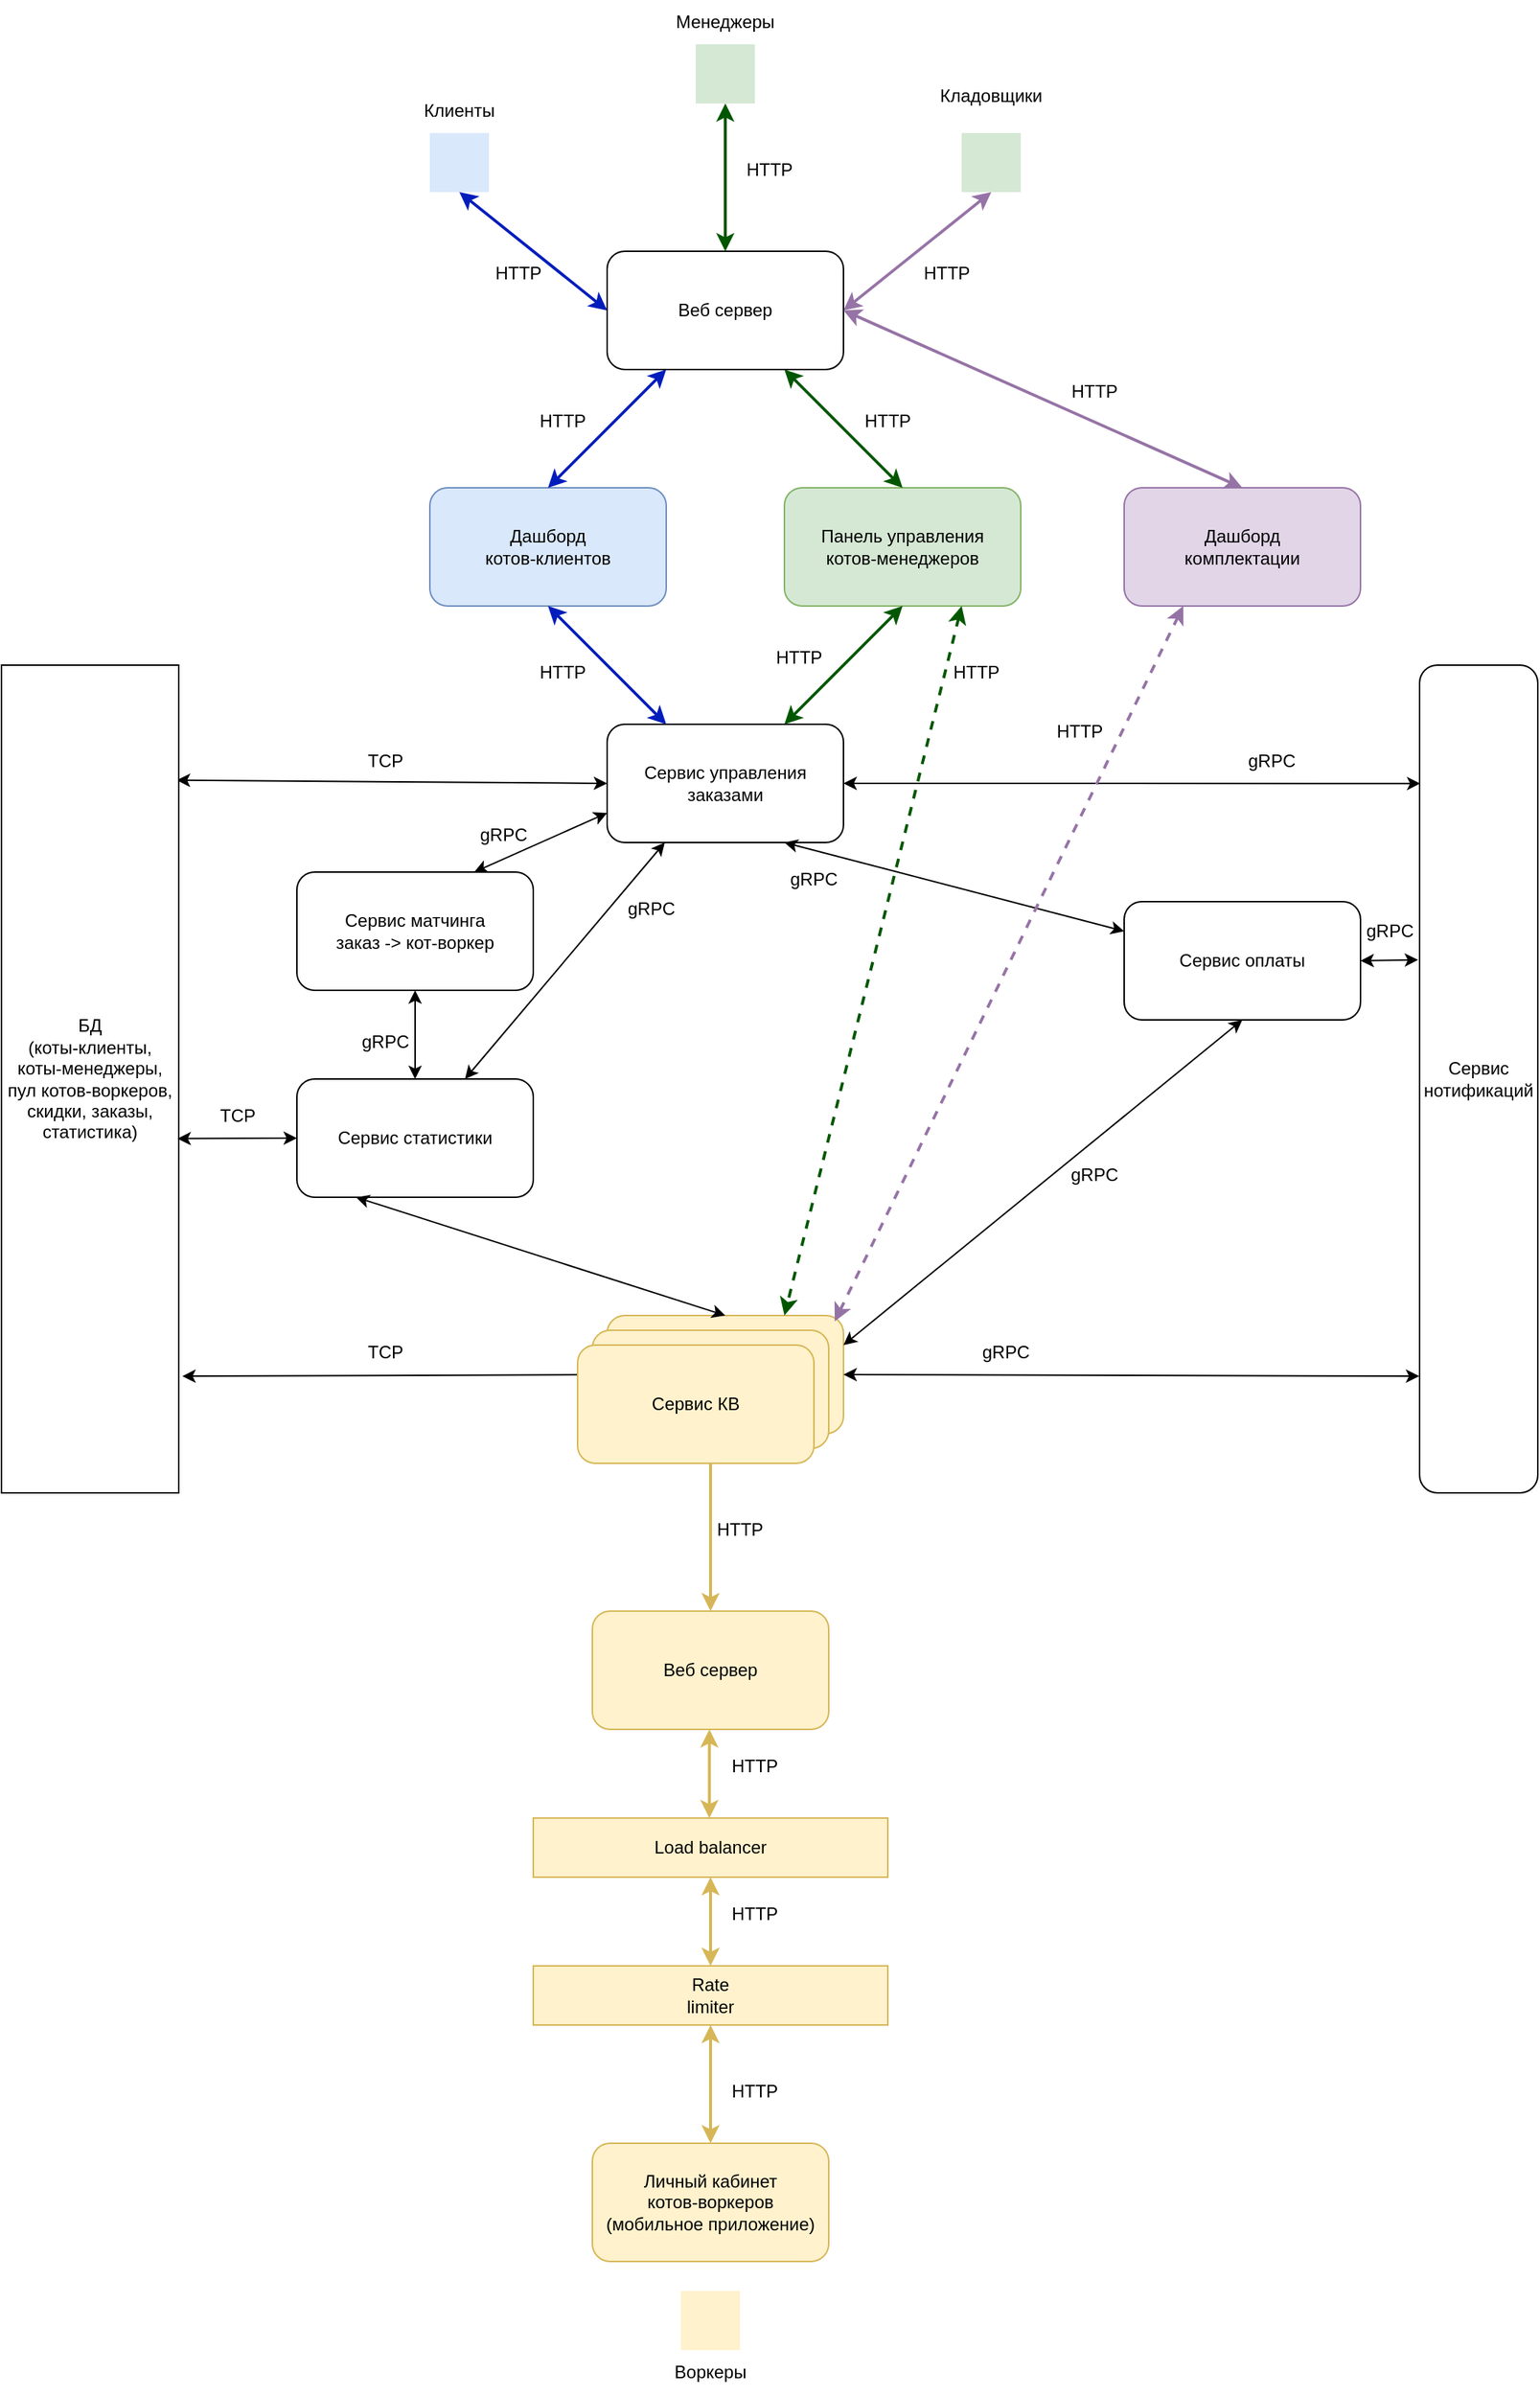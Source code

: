 <mxfile version="21.2.8" type="device">
  <diagram name="Page-1" id="tFUpt3o5nHNr9tBdtzfP">
    <mxGraphModel dx="975" dy="743" grid="1" gridSize="10" guides="1" tooltips="1" connect="1" arrows="1" fold="1" page="1" pageScale="1" pageWidth="2339" pageHeight="3300" math="0" shadow="0">
      <root>
        <mxCell id="0" />
        <mxCell id="1" parent="0" />
        <mxCell id="RoVACdvSNBmBvw459fJG-1" value="Дашборд&lt;br&gt;котов-клиентов" style="rounded=1;whiteSpace=wrap;html=1;fillColor=#dae8fc;strokeColor=#6c8ebf;" parent="1" vertex="1">
          <mxGeometry x="370" y="340" width="160" height="80" as="geometry" />
        </mxCell>
        <mxCell id="RoVACdvSNBmBvw459fJG-2" value="" style="endArrow=classic;html=1;rounded=0;exitX=0.5;exitY=1;exitDx=0;exitDy=0;entryX=0;entryY=0.5;entryDx=0;entryDy=0;startArrow=classic;startFill=1;fillColor=#0050ef;strokeColor=#001DBC;strokeWidth=2;" parent="1" source="RoVACdvSNBmBvw459fJG-6" target="RoVACdvSNBmBvw459fJG-24" edge="1">
          <mxGeometry width="50" height="50" relative="1" as="geometry">
            <mxPoint x="730" y="340" as="sourcePoint" />
            <mxPoint x="730" y="470" as="targetPoint" />
          </mxGeometry>
        </mxCell>
        <mxCell id="RoVACdvSNBmBvw459fJG-4" value="Клиенты" style="text;html=1;strokeColor=none;fillColor=none;align=center;verticalAlign=middle;whiteSpace=wrap;rounded=0;" parent="1" vertex="1">
          <mxGeometry x="360" y="70" width="60" height="30" as="geometry" />
        </mxCell>
        <mxCell id="RoVACdvSNBmBvw459fJG-6" value="" style="shape=image;html=1;verticalAlign=top;verticalLabelPosition=bottom;labelBackgroundColor=#ffffff;imageAspect=0;aspect=fixed;image=https://cdn0.iconfinder.com/data/icons/phosphor-light-vol-1/256/cat-light-128.png;imageBackground=#DAE8FC;" parent="1" vertex="1">
          <mxGeometry x="370" y="100" width="40" height="40" as="geometry" />
        </mxCell>
        <mxCell id="RoVACdvSNBmBvw459fJG-7" value="HTTP" style="text;html=1;strokeColor=none;fillColor=none;align=center;verticalAlign=middle;whiteSpace=wrap;rounded=0;" parent="1" vertex="1">
          <mxGeometry x="400" y="180" width="60" height="30" as="geometry" />
        </mxCell>
        <mxCell id="RoVACdvSNBmBvw459fJG-9" value="Панель управления&lt;br&gt;котов-менеджеров" style="rounded=1;whiteSpace=wrap;html=1;fillColor=#D5E8D4;strokeColor=#82b366;" parent="1" vertex="1">
          <mxGeometry x="610" y="340" width="160" height="80" as="geometry" />
        </mxCell>
        <mxCell id="RoVACdvSNBmBvw459fJG-10" value="" style="shape=image;html=1;verticalAlign=top;verticalLabelPosition=bottom;labelBackgroundColor=#ffffff;imageAspect=0;aspect=fixed;image=https://cdn0.iconfinder.com/data/icons/phosphor-light-vol-1/256/cat-light-128.png;imageBackground=#D5E8D4;" parent="1" vertex="1">
          <mxGeometry x="730" y="100" width="40" height="40" as="geometry" />
        </mxCell>
        <mxCell id="RoVACdvSNBmBvw459fJG-11" value="" style="endArrow=classic;html=1;rounded=0;exitX=0.5;exitY=1;exitDx=0;exitDy=0;startArrow=classic;startFill=1;entryX=1;entryY=0.5;entryDx=0;entryDy=0;fillColor=#008a00;strokeColor=#9673A6;strokeWidth=2;" parent="1" source="RoVACdvSNBmBvw459fJG-10" target="RoVACdvSNBmBvw459fJG-24" edge="1">
          <mxGeometry width="50" height="50" relative="1" as="geometry">
            <mxPoint x="350" y="210" as="sourcePoint" />
            <mxPoint x="470" y="310" as="targetPoint" />
          </mxGeometry>
        </mxCell>
        <mxCell id="RoVACdvSNBmBvw459fJG-12" value="HTTP" style="text;html=1;strokeColor=none;fillColor=none;align=center;verticalAlign=middle;whiteSpace=wrap;rounded=0;" parent="1" vertex="1">
          <mxGeometry x="690" y="180" width="60" height="30" as="geometry" />
        </mxCell>
        <mxCell id="RoVACdvSNBmBvw459fJG-14" value="Сервис управления заказами" style="rounded=1;whiteSpace=wrap;html=1;fillStyle=auto;" parent="1" vertex="1">
          <mxGeometry x="490" y="500" width="160" height="80" as="geometry" />
        </mxCell>
        <mxCell id="RoVACdvSNBmBvw459fJG-15" value="" style="endArrow=classic;html=1;rounded=0;exitX=1;exitY=0.5;exitDx=0;exitDy=0;entryX=0.25;entryY=0;entryDx=0;entryDy=0;startArrow=classic;startFill=1;fillColor=#0050ef;strokeColor=#001DBC;strokeWidth=2;" parent="1" target="RoVACdvSNBmBvw459fJG-14" edge="1">
          <mxGeometry width="50" height="50" relative="1" as="geometry">
            <mxPoint x="450" y="420" as="sourcePoint" />
            <mxPoint x="570" y="520" as="targetPoint" />
          </mxGeometry>
        </mxCell>
        <mxCell id="RoVACdvSNBmBvw459fJG-16" value="" style="endArrow=classic;html=1;rounded=0;exitX=1;exitY=0.5;exitDx=0;exitDy=0;entryX=0.75;entryY=0;entryDx=0;entryDy=0;startArrow=classic;startFill=1;fillColor=#008a00;strokeColor=#005700;strokeWidth=2;" parent="1" target="RoVACdvSNBmBvw459fJG-14" edge="1">
          <mxGeometry width="50" height="50" relative="1" as="geometry">
            <mxPoint x="690" y="420" as="sourcePoint" />
            <mxPoint x="810" y="480" as="targetPoint" />
          </mxGeometry>
        </mxCell>
        <mxCell id="RoVACdvSNBmBvw459fJG-17" value="HTTP" style="text;html=1;strokeColor=none;fillColor=none;align=center;verticalAlign=middle;whiteSpace=wrap;rounded=0;" parent="1" vertex="1">
          <mxGeometry x="590" y="440" width="60" height="30" as="geometry" />
        </mxCell>
        <mxCell id="RoVACdvSNBmBvw459fJG-18" value="HTTP" style="text;html=1;strokeColor=none;fillColor=none;align=center;verticalAlign=middle;whiteSpace=wrap;rounded=0;" parent="1" vertex="1">
          <mxGeometry x="430" y="450" width="60" height="30" as="geometry" />
        </mxCell>
        <mxCell id="RoVACdvSNBmBvw459fJG-19" value="" style="endArrow=classic;html=1;rounded=0;startArrow=classic;startFill=1;entryX=0.989;entryY=0.139;entryDx=0;entryDy=0;entryPerimeter=0;" parent="1" target="nLQzf3Gt65GdDlPHqvdz-10" edge="1">
          <mxGeometry width="50" height="50" relative="1" as="geometry">
            <mxPoint x="490" y="540" as="sourcePoint" />
            <mxPoint x="880" y="540" as="targetPoint" />
          </mxGeometry>
        </mxCell>
        <mxCell id="RoVACdvSNBmBvw459fJG-20" value="&lt;div&gt;TCP&lt;/div&gt;" style="text;html=1;strokeColor=none;fillColor=none;align=center;verticalAlign=middle;whiteSpace=wrap;rounded=0;" parent="1" vertex="1">
          <mxGeometry x="310" y="510" width="60" height="30" as="geometry" />
        </mxCell>
        <mxCell id="RoVACdvSNBmBvw459fJG-21" value="Сервис оплаты" style="rounded=1;whiteSpace=wrap;html=1;" parent="1" vertex="1">
          <mxGeometry x="840" y="620" width="160" height="80" as="geometry" />
        </mxCell>
        <mxCell id="RoVACdvSNBmBvw459fJG-23" value="" style="endArrow=classic;html=1;rounded=0;entryX=0.75;entryY=1;entryDx=0;entryDy=0;startArrow=classic;startFill=1;exitX=0;exitY=0.25;exitDx=0;exitDy=0;" parent="1" source="RoVACdvSNBmBvw459fJG-21" target="RoVACdvSNBmBvw459fJG-14" edge="1">
          <mxGeometry width="50" height="50" relative="1" as="geometry">
            <mxPoint x="700" y="430" as="sourcePoint" />
            <mxPoint x="580" y="490" as="targetPoint" />
          </mxGeometry>
        </mxCell>
        <mxCell id="RoVACdvSNBmBvw459fJG-24" value="Веб сервер" style="rounded=1;whiteSpace=wrap;html=1;" parent="1" vertex="1">
          <mxGeometry x="490" y="180" width="160" height="80" as="geometry" />
        </mxCell>
        <mxCell id="RoVACdvSNBmBvw459fJG-25" value="Менеджеры" style="text;html=1;strokeColor=none;fillColor=none;align=center;verticalAlign=middle;whiteSpace=wrap;rounded=0;" parent="1" vertex="1">
          <mxGeometry x="540" y="10" width="60" height="30" as="geometry" />
        </mxCell>
        <mxCell id="RoVACdvSNBmBvw459fJG-26" value="" style="endArrow=classic;html=1;rounded=0;exitX=0.5;exitY=0;exitDx=0;exitDy=0;startArrow=classic;startFill=1;entryX=0.75;entryY=1;entryDx=0;entryDy=0;fillColor=#008a00;strokeColor=#005700;strokeWidth=2;" parent="1" source="RoVACdvSNBmBvw459fJG-9" target="RoVACdvSNBmBvw459fJG-24" edge="1">
          <mxGeometry width="50" height="50" relative="1" as="geometry">
            <mxPoint x="760" y="150" as="sourcePoint" />
            <mxPoint x="660" y="230" as="targetPoint" />
          </mxGeometry>
        </mxCell>
        <mxCell id="RoVACdvSNBmBvw459fJG-27" value="HTTP" style="text;html=1;strokeColor=none;fillColor=none;align=center;verticalAlign=middle;whiteSpace=wrap;rounded=0;" parent="1" vertex="1">
          <mxGeometry x="650" y="280" width="60" height="30" as="geometry" />
        </mxCell>
        <mxCell id="RoVACdvSNBmBvw459fJG-28" value="" style="endArrow=classic;html=1;rounded=0;exitX=0.5;exitY=0;exitDx=0;exitDy=0;entryX=0.25;entryY=1;entryDx=0;entryDy=0;startArrow=classic;startFill=1;fillColor=#0050ef;strokeColor=#001DBC;strokeWidth=2;" parent="1" source="RoVACdvSNBmBvw459fJG-1" target="RoVACdvSNBmBvw459fJG-24" edge="1">
          <mxGeometry width="50" height="50" relative="1" as="geometry">
            <mxPoint x="400" y="150" as="sourcePoint" />
            <mxPoint x="500" y="230" as="targetPoint" />
          </mxGeometry>
        </mxCell>
        <mxCell id="RoVACdvSNBmBvw459fJG-29" value="HTTP" style="text;html=1;strokeColor=none;fillColor=none;align=center;verticalAlign=middle;whiteSpace=wrap;rounded=0;" parent="1" vertex="1">
          <mxGeometry x="430" y="280" width="60" height="30" as="geometry" />
        </mxCell>
        <mxCell id="nLQzf3Gt65GdDlPHqvdz-1" value="Сервис матчинга&lt;br&gt;заказ -&amp;gt; кот-воркер" style="rounded=1;whiteSpace=wrap;html=1;" parent="1" vertex="1">
          <mxGeometry x="280" y="600" width="160" height="80" as="geometry" />
        </mxCell>
        <mxCell id="nLQzf3Gt65GdDlPHqvdz-2" value="gRPC" style="text;html=1;strokeColor=none;fillColor=none;align=center;verticalAlign=middle;whiteSpace=wrap;rounded=0;" parent="1" vertex="1">
          <mxGeometry x="600" y="590" width="60" height="30" as="geometry" />
        </mxCell>
        <mxCell id="nLQzf3Gt65GdDlPHqvdz-3" value="gRPC" style="text;html=1;strokeColor=none;fillColor=none;align=center;verticalAlign=middle;whiteSpace=wrap;rounded=0;" parent="1" vertex="1">
          <mxGeometry x="390" y="560" width="60" height="30" as="geometry" />
        </mxCell>
        <mxCell id="nLQzf3Gt65GdDlPHqvdz-4" value="" style="endArrow=classic;html=1;rounded=0;exitX=0;exitY=0.75;exitDx=0;exitDy=0;startArrow=classic;startFill=1;entryX=0.75;entryY=0;entryDx=0;entryDy=0;" parent="1" source="RoVACdvSNBmBvw459fJG-14" target="nLQzf3Gt65GdDlPHqvdz-1" edge="1">
          <mxGeometry width="50" height="50" relative="1" as="geometry">
            <mxPoint x="580" y="590" as="sourcePoint" />
            <mxPoint x="580" y="670" as="targetPoint" />
          </mxGeometry>
        </mxCell>
        <mxCell id="nLQzf3Gt65GdDlPHqvdz-5" value="Сервис статистики" style="rounded=1;whiteSpace=wrap;html=1;" parent="1" vertex="1">
          <mxGeometry x="280" y="740" width="160" height="80" as="geometry" />
        </mxCell>
        <mxCell id="nLQzf3Gt65GdDlPHqvdz-6" value="" style="endArrow=classic;html=1;rounded=0;entryX=0.75;entryY=1;entryDx=0;entryDy=0;startArrow=classic;startFill=1;" parent="1" source="nLQzf3Gt65GdDlPHqvdz-5" edge="1">
          <mxGeometry width="50" height="50" relative="1" as="geometry">
            <mxPoint x="529" y="700" as="sourcePoint" />
            <mxPoint x="529" y="580" as="targetPoint" />
          </mxGeometry>
        </mxCell>
        <mxCell id="nLQzf3Gt65GdDlPHqvdz-7" value="gRPC" style="text;html=1;strokeColor=none;fillColor=none;align=center;verticalAlign=middle;whiteSpace=wrap;rounded=0;" parent="1" vertex="1">
          <mxGeometry x="310" y="700" width="60" height="30" as="geometry" />
        </mxCell>
        <mxCell id="nLQzf3Gt65GdDlPHqvdz-8" value="" style="endArrow=classic;html=1;rounded=0;entryX=0.5;entryY=1;entryDx=0;entryDy=0;startArrow=classic;startFill=1;exitX=0.5;exitY=0;exitDx=0;exitDy=0;" parent="1" source="nLQzf3Gt65GdDlPHqvdz-5" target="nLQzf3Gt65GdDlPHqvdz-1" edge="1">
          <mxGeometry width="50" height="50" relative="1" as="geometry">
            <mxPoint x="500" y="710" as="sourcePoint" />
            <mxPoint x="539" y="590" as="targetPoint" />
          </mxGeometry>
        </mxCell>
        <mxCell id="nLQzf3Gt65GdDlPHqvdz-9" value="gRPC" style="text;html=1;strokeColor=none;fillColor=none;align=center;verticalAlign=middle;whiteSpace=wrap;rounded=0;" parent="1" vertex="1">
          <mxGeometry x="490" y="610" width="60" height="30" as="geometry" />
        </mxCell>
        <mxCell id="nLQzf3Gt65GdDlPHqvdz-10" value="БД&lt;br style=&quot;border-color: var(--border-color);&quot;&gt;(коты-клиенты,&lt;br&gt;коты-менеджеры,&lt;br&gt;пул котов-воркеров, скидки, заказы, статистика)" style="rounded=0;whiteSpace=wrap;html=1;" parent="1" vertex="1">
          <mxGeometry x="80" y="460" width="120" height="560" as="geometry" />
        </mxCell>
        <mxCell id="nLQzf3Gt65GdDlPHqvdz-11" value="" style="endArrow=classic;html=1;rounded=0;startArrow=classic;startFill=1;exitX=0;exitY=0.5;exitDx=0;exitDy=0;entryX=0.993;entryY=0.572;entryDx=0;entryDy=0;entryPerimeter=0;" parent="1" source="nLQzf3Gt65GdDlPHqvdz-5" target="nLQzf3Gt65GdDlPHqvdz-10" edge="1">
          <mxGeometry width="50" height="50" relative="1" as="geometry">
            <mxPoint x="660" y="550" as="sourcePoint" />
            <mxPoint x="220" y="780" as="targetPoint" />
          </mxGeometry>
        </mxCell>
        <mxCell id="nLQzf3Gt65GdDlPHqvdz-12" value="&lt;div&gt;TCP&lt;/div&gt;" style="text;html=1;strokeColor=none;fillColor=none;align=center;verticalAlign=middle;whiteSpace=wrap;rounded=0;" parent="1" vertex="1">
          <mxGeometry x="210" y="750" width="60" height="30" as="geometry" />
        </mxCell>
        <mxCell id="nLQzf3Gt65GdDlPHqvdz-13" value="" style="shape=image;html=1;verticalAlign=top;verticalLabelPosition=bottom;labelBackgroundColor=#ffffff;imageAspect=0;aspect=fixed;image=https://cdn0.iconfinder.com/data/icons/phosphor-light-vol-1/256/cat-light-128.png;imageBackground=#FFF2CC;" parent="1" vertex="1">
          <mxGeometry x="540" y="1560" width="40" height="40" as="geometry" />
        </mxCell>
        <mxCell id="nLQzf3Gt65GdDlPHqvdz-14" value="Личный кабинет&lt;br&gt;котов-воркеров&lt;br&gt;(мобильное приложение)" style="rounded=1;whiteSpace=wrap;html=1;fillColor=#fff2cc;strokeColor=#d6b656;" parent="1" vertex="1">
          <mxGeometry x="480" y="1460" width="160" height="80" as="geometry" />
        </mxCell>
        <mxCell id="nLQzf3Gt65GdDlPHqvdz-15" value="Воркеры" style="text;html=1;strokeColor=none;fillColor=none;align=center;verticalAlign=middle;whiteSpace=wrap;rounded=0;" parent="1" vertex="1">
          <mxGeometry x="530" y="1600" width="60" height="30" as="geometry" />
        </mxCell>
        <mxCell id="nLQzf3Gt65GdDlPHqvdz-16" value="Rate&lt;br&gt;limiter" style="rounded=0;whiteSpace=wrap;html=1;fillColor=#fff2cc;strokeColor=#d6b656;" parent="1" vertex="1">
          <mxGeometry x="440" y="1340" width="240" height="40" as="geometry" />
        </mxCell>
        <mxCell id="nLQzf3Gt65GdDlPHqvdz-17" value="" style="endArrow=classic;html=1;rounded=0;entryX=0.5;entryY=1;entryDx=0;entryDy=0;startArrow=classic;startFill=1;fillColor=#fff2cc;strokeColor=#d6b656;strokeWidth=2;exitX=0.5;exitY=0;exitDx=0;exitDy=0;" parent="1" source="nLQzf3Gt65GdDlPHqvdz-14" target="nLQzf3Gt65GdDlPHqvdz-16" edge="1">
          <mxGeometry width="50" height="50" relative="1" as="geometry">
            <mxPoint x="560" y="1420" as="sourcePoint" />
            <mxPoint x="470" y="350" as="targetPoint" />
          </mxGeometry>
        </mxCell>
        <mxCell id="nLQzf3Gt65GdDlPHqvdz-18" value="HTTP" style="text;html=1;strokeColor=none;fillColor=none;align=center;verticalAlign=middle;whiteSpace=wrap;rounded=0;" parent="1" vertex="1">
          <mxGeometry x="560" y="1290" width="60" height="30" as="geometry" />
        </mxCell>
        <mxCell id="nLQzf3Gt65GdDlPHqvdz-19" value="Load balancer" style="rounded=0;whiteSpace=wrap;html=1;fillColor=#fff2cc;strokeColor=#d6b656;" parent="1" vertex="1">
          <mxGeometry x="440" y="1240" width="240" height="40" as="geometry" />
        </mxCell>
        <mxCell id="nLQzf3Gt65GdDlPHqvdz-20" value="HTTP" style="text;html=1;strokeColor=none;fillColor=none;align=center;verticalAlign=middle;whiteSpace=wrap;rounded=0;" parent="1" vertex="1">
          <mxGeometry x="560" y="1190" width="60" height="30" as="geometry" />
        </mxCell>
        <mxCell id="nLQzf3Gt65GdDlPHqvdz-21" value="" style="endArrow=classic;html=1;rounded=0;entryX=0.5;entryY=0;entryDx=0;entryDy=0;startArrow=classic;startFill=1;fillColor=#fff2cc;strokeColor=#d6b656;strokeWidth=2;exitX=0.5;exitY=1;exitDx=0;exitDy=0;" parent="1" source="nLQzf3Gt65GdDlPHqvdz-19" target="nLQzf3Gt65GdDlPHqvdz-16" edge="1">
          <mxGeometry width="50" height="50" relative="1" as="geometry">
            <mxPoint x="360" y="990" as="sourcePoint" />
            <mxPoint x="310" y="970" as="targetPoint" />
          </mxGeometry>
        </mxCell>
        <mxCell id="nLQzf3Gt65GdDlPHqvdz-24" value="Сервис КВ" style="rounded=1;whiteSpace=wrap;html=1;fillColor=#fff2cc;strokeColor=#d6b656;" parent="1" vertex="1">
          <mxGeometry x="490" y="900" width="160" height="80" as="geometry" />
        </mxCell>
        <mxCell id="nLQzf3Gt65GdDlPHqvdz-25" value="" style="endArrow=classic;html=1;rounded=0;startArrow=classic;startFill=1;fillColor=#fff2cc;strokeColor=#d6b656;strokeWidth=2;entryX=0.5;entryY=0;entryDx=0;entryDy=0;" parent="1" target="nLQzf3Gt65GdDlPHqvdz-303" edge="1">
          <mxGeometry width="50" height="50" relative="1" as="geometry">
            <mxPoint x="560" y="980" as="sourcePoint" />
            <mxPoint x="620" y="1000" as="targetPoint" />
          </mxGeometry>
        </mxCell>
        <mxCell id="nLQzf3Gt65GdDlPHqvdz-28" value="HTTP" style="text;html=1;strokeColor=none;fillColor=none;align=center;verticalAlign=middle;whiteSpace=wrap;rounded=0;" parent="1" vertex="1">
          <mxGeometry x="560" y="1410" width="60" height="30" as="geometry" />
        </mxCell>
        <mxCell id="nLQzf3Gt65GdDlPHqvdz-303" value="Веб сервер" style="rounded=1;whiteSpace=wrap;html=1;fillColor=#fff2cc;strokeColor=#d6b656;" parent="1" vertex="1">
          <mxGeometry x="480" y="1100" width="160" height="80" as="geometry" />
        </mxCell>
        <mxCell id="nLQzf3Gt65GdDlPHqvdz-305" value="" style="endArrow=classic;html=1;rounded=0;entryX=0.5;entryY=0;entryDx=0;entryDy=0;startArrow=classic;startFill=1;fillColor=#fff2cc;strokeColor=#d6b656;strokeWidth=2;exitX=0.5;exitY=1;exitDx=0;exitDy=0;" parent="1" edge="1">
          <mxGeometry width="50" height="50" relative="1" as="geometry">
            <mxPoint x="559.23" y="1180" as="sourcePoint" />
            <mxPoint x="559.23" y="1240" as="targetPoint" />
          </mxGeometry>
        </mxCell>
        <mxCell id="nLQzf3Gt65GdDlPHqvdz-306" value="HTTP" style="text;html=1;strokeColor=none;fillColor=none;align=center;verticalAlign=middle;whiteSpace=wrap;rounded=0;" parent="1" vertex="1">
          <mxGeometry x="550" y="1030" width="60" height="30" as="geometry" />
        </mxCell>
        <mxCell id="nLQzf3Gt65GdDlPHqvdz-307" value="&lt;div&gt;TCP&lt;/div&gt;" style="text;html=1;strokeColor=none;fillColor=none;align=center;verticalAlign=middle;whiteSpace=wrap;rounded=0;" parent="1" vertex="1">
          <mxGeometry x="310" y="910" width="60" height="30" as="geometry" />
        </mxCell>
        <mxCell id="nLQzf3Gt65GdDlPHqvdz-308" value="" style="endArrow=classic;html=1;rounded=0;startArrow=classic;startFill=1;exitX=0;exitY=0.5;exitDx=0;exitDy=0;entryX=1.02;entryY=0.859;entryDx=0;entryDy=0;entryPerimeter=0;" parent="1" source="nLQzf3Gt65GdDlPHqvdz-24" target="nLQzf3Gt65GdDlPHqvdz-10" edge="1">
          <mxGeometry width="50" height="50" relative="1" as="geometry">
            <mxPoint x="650" y="940" as="sourcePoint" />
            <mxPoint x="931" y="940" as="targetPoint" />
          </mxGeometry>
        </mxCell>
        <mxCell id="nLQzf3Gt65GdDlPHqvdz-309" value="" style="endArrow=classic;html=1;rounded=0;entryX=0.5;entryY=0;entryDx=0;entryDy=0;startArrow=classic;startFill=1;exitX=0.25;exitY=1;exitDx=0;exitDy=0;" parent="1" source="nLQzf3Gt65GdDlPHqvdz-5" target="nLQzf3Gt65GdDlPHqvdz-24" edge="1">
          <mxGeometry width="50" height="50" relative="1" as="geometry">
            <mxPoint x="700" y="790" as="sourcePoint" />
            <mxPoint x="420" y="670" as="targetPoint" />
          </mxGeometry>
        </mxCell>
        <mxCell id="nLQzf3Gt65GdDlPHqvdz-311" value="gRPC" style="text;html=1;strokeColor=none;fillColor=none;align=center;verticalAlign=middle;whiteSpace=wrap;rounded=0;" parent="1" vertex="1">
          <mxGeometry x="730" y="910" width="60" height="30" as="geometry" />
        </mxCell>
        <mxCell id="nLQzf3Gt65GdDlPHqvdz-312" value="" style="endArrow=classic;html=1;rounded=0;exitX=0.75;exitY=1;exitDx=0;exitDy=0;entryX=0.75;entryY=0;entryDx=0;entryDy=0;startArrow=classic;startFill=1;fillColor=#008a00;strokeColor=#005700;strokeWidth=2;dashed=1;" parent="1" source="RoVACdvSNBmBvw459fJG-9" target="nLQzf3Gt65GdDlPHqvdz-24" edge="1">
          <mxGeometry width="50" height="50" relative="1" as="geometry">
            <mxPoint x="700" y="430" as="sourcePoint" />
            <mxPoint x="620" y="510" as="targetPoint" />
          </mxGeometry>
        </mxCell>
        <mxCell id="nLQzf3Gt65GdDlPHqvdz-313" value="HTTP" style="text;html=1;strokeColor=none;fillColor=none;align=center;verticalAlign=middle;whiteSpace=wrap;rounded=0;" parent="1" vertex="1">
          <mxGeometry x="710" y="450" width="60" height="30" as="geometry" />
        </mxCell>
        <mxCell id="nLQzf3Gt65GdDlPHqvdz-314" value="Сервис нотификаций" style="rounded=1;whiteSpace=wrap;html=1;" parent="1" vertex="1">
          <mxGeometry x="1040" y="460" width="80" height="560" as="geometry" />
        </mxCell>
        <mxCell id="nLQzf3Gt65GdDlPHqvdz-315" value="" style="endArrow=classic;html=1;rounded=0;entryX=1;entryY=0.5;entryDx=0;entryDy=0;startArrow=classic;startFill=1;exitX=0.006;exitY=0.143;exitDx=0;exitDy=0;exitPerimeter=0;" parent="1" source="nLQzf3Gt65GdDlPHqvdz-314" target="RoVACdvSNBmBvw459fJG-14" edge="1">
          <mxGeometry width="50" height="50" relative="1" as="geometry">
            <mxPoint x="900" y="540" as="sourcePoint" />
            <mxPoint x="620" y="590" as="targetPoint" />
          </mxGeometry>
        </mxCell>
        <mxCell id="nLQzf3Gt65GdDlPHqvdz-316" value="gRPC" style="text;html=1;strokeColor=none;fillColor=none;align=center;verticalAlign=middle;whiteSpace=wrap;rounded=0;" parent="1" vertex="1">
          <mxGeometry x="910" y="510" width="60" height="30" as="geometry" />
        </mxCell>
        <mxCell id="nLQzf3Gt65GdDlPHqvdz-317" value="" style="endArrow=classic;html=1;rounded=0;entryX=1;entryY=0.5;entryDx=0;entryDy=0;startArrow=classic;startFill=1;exitX=-0.013;exitY=0.356;exitDx=0;exitDy=0;exitPerimeter=0;" parent="1" source="nLQzf3Gt65GdDlPHqvdz-314" target="RoVACdvSNBmBvw459fJG-21" edge="1">
          <mxGeometry width="50" height="50" relative="1" as="geometry">
            <mxPoint x="900" y="660" as="sourcePoint" />
            <mxPoint x="660" y="550" as="targetPoint" />
          </mxGeometry>
        </mxCell>
        <mxCell id="nLQzf3Gt65GdDlPHqvdz-318" value="gRPC" style="text;html=1;strokeColor=none;fillColor=none;align=center;verticalAlign=middle;whiteSpace=wrap;rounded=0;" parent="1" vertex="1">
          <mxGeometry x="990" y="625" width="60" height="30" as="geometry" />
        </mxCell>
        <mxCell id="nLQzf3Gt65GdDlPHqvdz-319" value="" style="endArrow=classic;html=1;rounded=0;entryX=1;entryY=0.5;entryDx=0;entryDy=0;startArrow=classic;startFill=1;exitX=-0.003;exitY=0.859;exitDx=0;exitDy=0;exitPerimeter=0;" parent="1" source="nLQzf3Gt65GdDlPHqvdz-314" target="nLQzf3Gt65GdDlPHqvdz-24" edge="1">
          <mxGeometry width="50" height="50" relative="1" as="geometry">
            <mxPoint x="929" y="549" as="sourcePoint" />
            <mxPoint x="660" y="550" as="targetPoint" />
          </mxGeometry>
        </mxCell>
        <mxCell id="nLQzf3Gt65GdDlPHqvdz-320" value="" style="shape=image;html=1;verticalAlign=top;verticalLabelPosition=bottom;labelBackgroundColor=#ffffff;imageAspect=0;aspect=fixed;image=https://cdn0.iconfinder.com/data/icons/phosphor-light-vol-1/256/cat-light-128.png;imageBackground=#D5E8D4;" parent="1" vertex="1">
          <mxGeometry x="550" y="40" width="40" height="40" as="geometry" />
        </mxCell>
        <mxCell id="nLQzf3Gt65GdDlPHqvdz-321" value="Кладовщики" style="text;html=1;strokeColor=none;fillColor=none;align=center;verticalAlign=middle;whiteSpace=wrap;rounded=0;" parent="1" vertex="1">
          <mxGeometry x="720" y="60" width="60" height="30" as="geometry" />
        </mxCell>
        <mxCell id="nLQzf3Gt65GdDlPHqvdz-323" value="" style="endArrow=classic;html=1;rounded=0;entryX=0.5;entryY=1;entryDx=0;entryDy=0;startArrow=classic;startFill=1;fillColor=#d5e8d4;strokeColor=#005700;strokeWidth=2;exitX=0.5;exitY=0;exitDx=0;exitDy=0;" parent="1" source="RoVACdvSNBmBvw459fJG-24" target="nLQzf3Gt65GdDlPHqvdz-320" edge="1">
          <mxGeometry width="50" height="50" relative="1" as="geometry">
            <mxPoint x="1100" y="270" as="sourcePoint" />
            <mxPoint x="1100" y="190" as="targetPoint" />
          </mxGeometry>
        </mxCell>
        <mxCell id="nLQzf3Gt65GdDlPHqvdz-324" value="HTTP" style="text;html=1;strokeColor=none;fillColor=none;align=center;verticalAlign=middle;whiteSpace=wrap;rounded=0;" parent="1" vertex="1">
          <mxGeometry x="570" y="110" width="60" height="30" as="geometry" />
        </mxCell>
        <mxCell id="nLQzf3Gt65GdDlPHqvdz-325" value="Дашборд&lt;br&gt;комплектации" style="rounded=1;whiteSpace=wrap;html=1;fillColor=#E1D5E7;strokeColor=#9673a6;" parent="1" vertex="1">
          <mxGeometry x="840" y="340" width="160" height="80" as="geometry" />
        </mxCell>
        <mxCell id="nLQzf3Gt65GdDlPHqvdz-326" value="" style="endArrow=classic;html=1;rounded=0;entryX=0.5;entryY=0;entryDx=0;entryDy=0;startArrow=classic;startFill=1;fillColor=#e1d5e7;strokeColor=#9673A6;strokeWidth=2;" parent="1" target="nLQzf3Gt65GdDlPHqvdz-325" edge="1">
          <mxGeometry width="50" height="50" relative="1" as="geometry">
            <mxPoint x="650" y="220" as="sourcePoint" />
            <mxPoint x="1110" y="200" as="targetPoint" />
            <Array as="points">
              <mxPoint x="650" y="220" />
            </Array>
          </mxGeometry>
        </mxCell>
        <mxCell id="nLQzf3Gt65GdDlPHqvdz-327" value="HTTP" style="text;html=1;strokeColor=none;fillColor=none;align=center;verticalAlign=middle;whiteSpace=wrap;rounded=0;" parent="1" vertex="1">
          <mxGeometry x="790" y="260" width="60" height="30" as="geometry" />
        </mxCell>
        <mxCell id="nLQzf3Gt65GdDlPHqvdz-329" value="" style="endArrow=classic;html=1;rounded=0;exitX=0.25;exitY=1;exitDx=0;exitDy=0;startArrow=classic;startFill=1;fillColor=#008a00;strokeColor=#9673A6;strokeWidth=2;dashed=1;entryX=0.963;entryY=0.05;entryDx=0;entryDy=0;entryPerimeter=0;" parent="1" source="nLQzf3Gt65GdDlPHqvdz-325" target="nLQzf3Gt65GdDlPHqvdz-24" edge="1">
          <mxGeometry width="50" height="50" relative="1" as="geometry">
            <mxPoint x="760" y="150" as="sourcePoint" />
            <mxPoint x="650" y="940" as="targetPoint" />
          </mxGeometry>
        </mxCell>
        <mxCell id="nLQzf3Gt65GdDlPHqvdz-330" value="HTTP" style="text;html=1;strokeColor=none;fillColor=none;align=center;verticalAlign=middle;whiteSpace=wrap;rounded=0;" parent="1" vertex="1">
          <mxGeometry x="780" y="490" width="60" height="30" as="geometry" />
        </mxCell>
        <mxCell id="nLQzf3Gt65GdDlPHqvdz-332" value="" style="endArrow=classic;html=1;rounded=0;entryX=1;entryY=0.25;entryDx=0;entryDy=0;startArrow=classic;startFill=1;exitX=0.5;exitY=1;exitDx=0;exitDy=0;" parent="1" source="RoVACdvSNBmBvw459fJG-21" target="nLQzf3Gt65GdDlPHqvdz-24" edge="1">
          <mxGeometry width="50" height="50" relative="1" as="geometry">
            <mxPoint x="1050" y="951" as="sourcePoint" />
            <mxPoint x="660" y="950" as="targetPoint" />
          </mxGeometry>
        </mxCell>
        <mxCell id="nLQzf3Gt65GdDlPHqvdz-333" value="gRPC" style="text;html=1;strokeColor=none;fillColor=none;align=center;verticalAlign=middle;whiteSpace=wrap;rounded=0;" parent="1" vertex="1">
          <mxGeometry x="790" y="790" width="60" height="30" as="geometry" />
        </mxCell>
        <mxCell id="pvjjRCg1fXyAfuiAxuXP-1" value="Сервис КВ" style="rounded=1;whiteSpace=wrap;html=1;fillColor=#fff2cc;strokeColor=#d6b656;" vertex="1" parent="1">
          <mxGeometry x="480" y="910" width="160" height="80" as="geometry" />
        </mxCell>
        <mxCell id="pvjjRCg1fXyAfuiAxuXP-2" value="Сервис КВ" style="rounded=1;whiteSpace=wrap;html=1;fillColor=#fff2cc;strokeColor=#d6b656;" vertex="1" parent="1">
          <mxGeometry x="470" y="920" width="160" height="80" as="geometry" />
        </mxCell>
      </root>
    </mxGraphModel>
  </diagram>
</mxfile>
